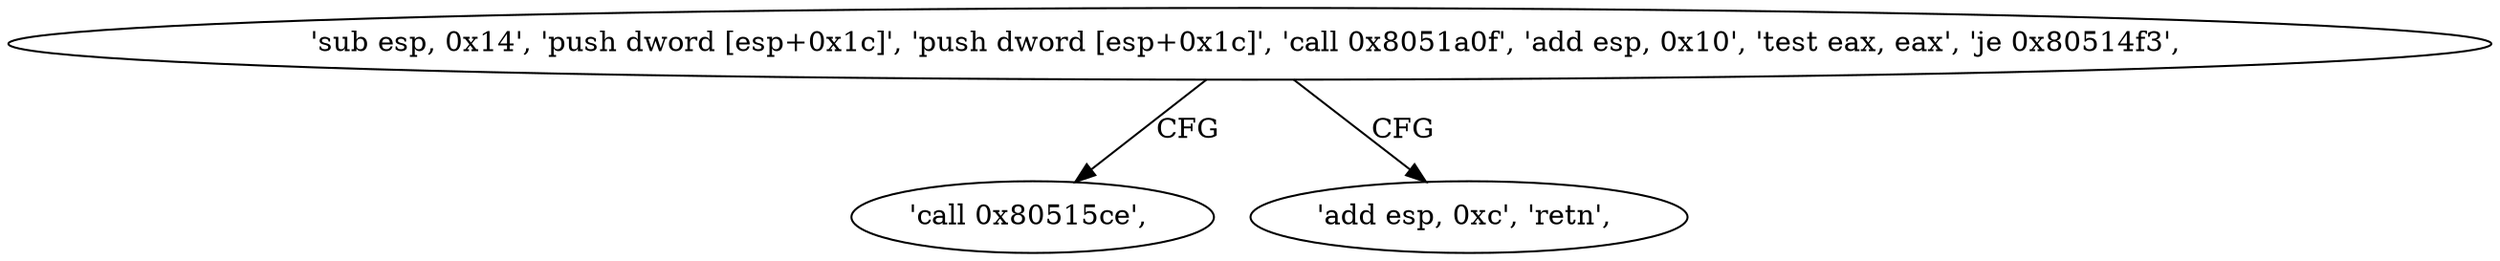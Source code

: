 digraph "func" {
"134550744" [label = "'sub esp, 0x14', 'push dword [esp+0x1c]', 'push dword [esp+0x1c]', 'call 0x8051a0f', 'add esp, 0x10', 'test eax, eax', 'je 0x80514f3', " ]
"134550771" [label = "'call 0x80515ce', " ]
"134550767" [label = "'add esp, 0xc', 'retn', " ]
"134550744" -> "134550771" [ label = "CFG" ]
"134550744" -> "134550767" [ label = "CFG" ]
}

